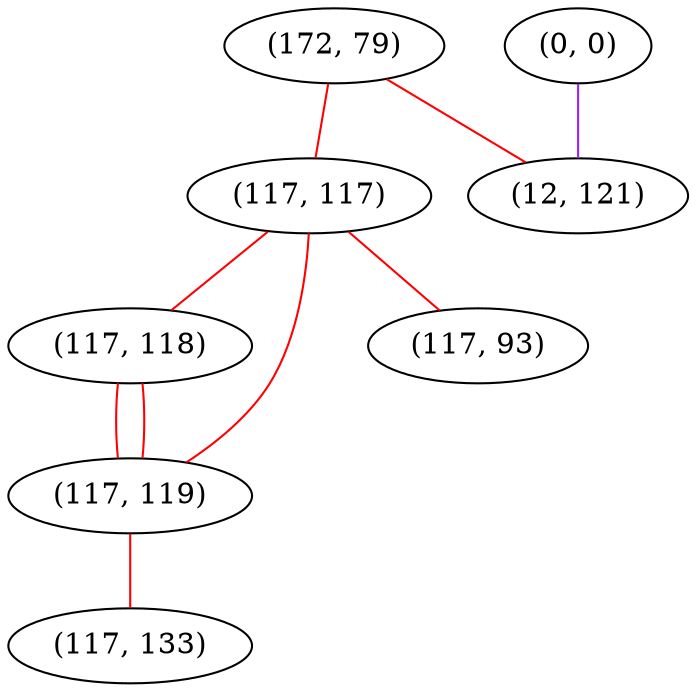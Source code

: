 graph "" {
"(172, 79)";
"(0, 0)";
"(117, 117)";
"(117, 118)";
"(117, 119)";
"(12, 121)";
"(117, 93)";
"(117, 133)";
"(172, 79)" -- "(12, 121)"  [color=red, key=0, weight=1];
"(172, 79)" -- "(117, 117)"  [color=red, key=0, weight=1];
"(0, 0)" -- "(12, 121)"  [color=purple, key=0, weight=4];
"(117, 117)" -- "(117, 118)"  [color=red, key=0, weight=1];
"(117, 117)" -- "(117, 119)"  [color=red, key=0, weight=1];
"(117, 117)" -- "(117, 93)"  [color=red, key=0, weight=1];
"(117, 118)" -- "(117, 119)"  [color=red, key=0, weight=1];
"(117, 118)" -- "(117, 119)"  [color=red, key=1, weight=1];
"(117, 119)" -- "(117, 133)"  [color=red, key=0, weight=1];
}
